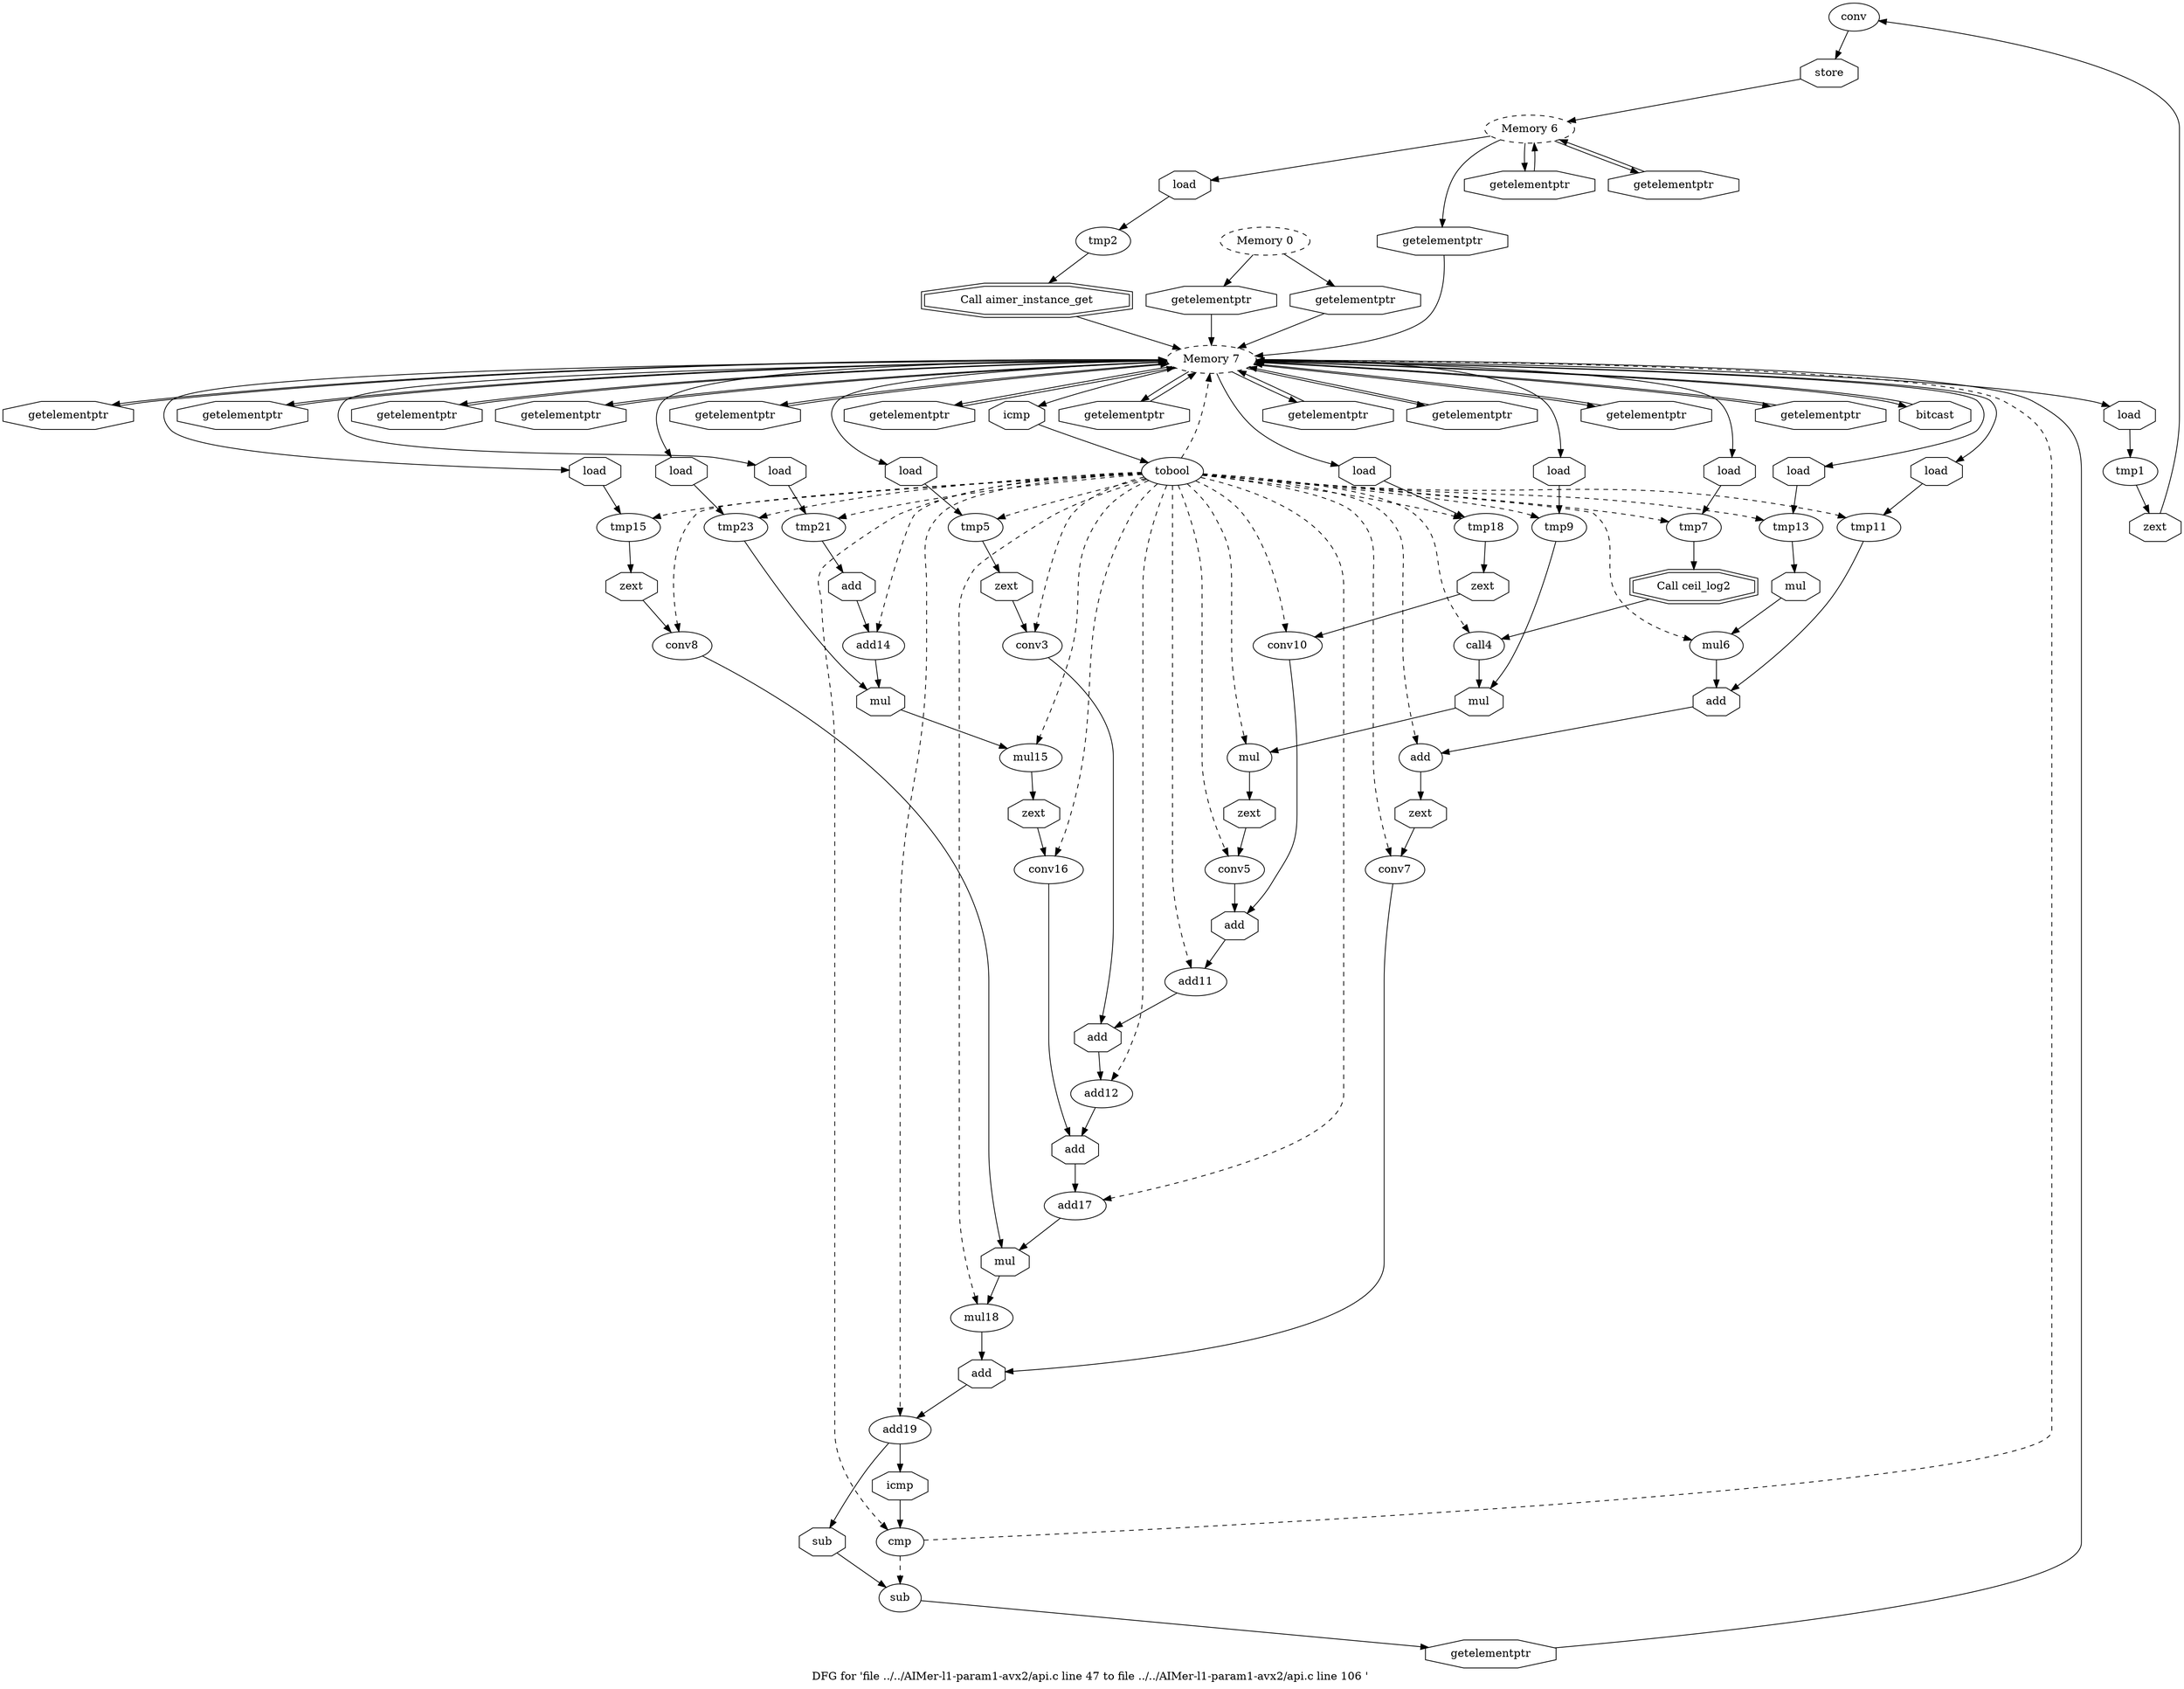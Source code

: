 digraph "DFG for 'file ../../AIMer-l1-param1-avx2/api.c line 47 to file ../../AIMer-l1-param1-avx2/api.c line 106 '  "{
label="DFG for 'file ../../AIMer-l1-param1-avx2/api.c line 47 to file ../../AIMer-l1-param1-avx2/api.c line 106 ' ";
node_665[shape=ellipse,style=solid,label="conv"]
node_668[shape=octagon,style=solid,label="store"]
"node_665"->"node_668"
node_664[shape=octagon,style=solid,label="load"]
node_663[shape=ellipse,style=solid,label="tmp1"]
"node_664"->"node_663"
node_666[shape=octagon,style=solid,label="zext"]
"node_663"->"node_666"
node_662[shape=octagon,style=solid,label="getelementptr"]
node_661[shape=ellipse,style=dashed,label="Memory 7"]
"node_662"->"node_661"
"node_661"->"node_664"
node_678[shape=octagon,style=solid,label="load"]
"node_661"->"node_678"
node_681[shape=octagon,style=solid,label="getelementptr"]
"node_661"->"node_681"
node_683[shape=octagon,style=solid,label="load"]
"node_661"->"node_683"
node_686[shape=octagon,style=solid,label="getelementptr"]
"node_661"->"node_686"
node_674[shape=octagon,style=solid,label="icmp"]
"node_661"->"node_674"
node_675[shape=octagon,style=solid,label="getelementptr"]
"node_661"->"node_675"
node_676[shape=octagon,style=solid,label="getelementptr"]
"node_661"->"node_676"
node_688[shape=octagon,style=solid,label="load"]
"node_661"->"node_688"
node_693[shape=octagon,style=solid,label="getelementptr"]
"node_661"->"node_693"
node_695[shape=octagon,style=solid,label="load"]
"node_661"->"node_695"
node_696[shape=octagon,style=solid,label="getelementptr"]
"node_661"->"node_696"
node_698[shape=octagon,style=solid,label="load"]
"node_661"->"node_698"
node_725[shape=octagon,style=solid,label="getelementptr"]
"node_661"->"node_725"
node_727[shape=octagon,style=solid,label="load"]
"node_661"->"node_727"
node_712[shape=octagon,style=solid,label="load"]
"node_661"->"node_712"
node_719[shape=octagon,style=solid,label="getelementptr"]
"node_661"->"node_719"
node_720[shape=octagon,style=solid,label="getelementptr"]
"node_661"->"node_720"
node_722[shape=octagon,style=solid,label="load"]
"node_661"->"node_722"
node_705[shape=octagon,style=solid,label="getelementptr"]
"node_661"->"node_705"
node_707[shape=octagon,style=solid,label="load"]
"node_661"->"node_707"
node_710[shape=octagon,style=solid,label="getelementptr"]
"node_661"->"node_710"
node_744[shape=octagon,style=solid,label="bitcast"]
"node_661"->"node_744"
node_677[shape=ellipse,style=solid,label="tmp5"]
node_680[shape=octagon,style=solid,label="zext"]
"node_677"->"node_680"
"node_678"->"node_677"
node_679[shape=ellipse,style=solid,label="conv3"]
node_718[shape=octagon,style=solid,label="add"]
"node_679"->"node_718"
"node_680"->"node_679"
"node_681"->"node_661"
node_682[shape=ellipse,style=solid,label="tmp7"]
node_685[shape=doubleoctagon,style=solid,label="Call ceil_log2"]
"node_682"->"node_685"
"node_683"->"node_682"
node_684[shape=ellipse,style=solid,label="call4"]
node_690[shape=octagon,style=solid,label="mul"]
"node_684"->"node_690"
"node_685"->"node_684"
"node_686"->"node_661"
node_687[shape=ellipse,style=solid,label="tmp9"]
"node_687"->"node_690"
node_660[shape=ellipse,style=dashed,label="Memory 6"]
node_667[shape=octagon,style=solid,label="getelementptr"]
"node_660"->"node_667"
node_669[shape=octagon,style=solid,label="getelementptr"]
"node_660"->"node_669"
node_671[shape=octagon,style=solid,label="load"]
"node_660"->"node_671"
node_743[shape=octagon,style=solid,label="getelementptr"]
"node_660"->"node_743"
"node_667"->"node_660"
"node_668"->"node_660"
"node_669"->"node_660"
node_670[shape=ellipse,style=solid,label="tmp2"]
node_672[shape=doubleoctagon,style=solid,label="Call aimer_instance_get"]
"node_670"->"node_672"
"node_671"->"node_670"
"node_672"->"node_661"
node_673[shape=ellipse,style=solid,label="tobool"]
"node_673"->"node_661" [style=dashed]
"node_673"->"node_677" [style=dashed]
"node_673"->"node_679" [style=dashed]
"node_673"->"node_682" [style=dashed]
"node_673"->"node_684" [style=dashed]
"node_673"->"node_687" [style=dashed]
node_689[shape=ellipse,style=solid,label="mul"]
"node_673"->"node_689" [style=dashed]
node_691[shape=ellipse,style=solid,label="conv5"]
"node_673"->"node_691" [style=dashed]
node_694[shape=ellipse,style=solid,label="tmp11"]
"node_673"->"node_694" [style=dashed]
node_697[shape=ellipse,style=solid,label="tmp13"]
"node_673"->"node_697" [style=dashed]
node_726[shape=ellipse,style=solid,label="tmp23"]
"node_673"->"node_726" [style=dashed]
node_728[shape=ellipse,style=solid,label="mul15"]
"node_673"->"node_728" [style=dashed]
node_730[shape=ellipse,style=solid,label="conv16"]
"node_673"->"node_730" [style=dashed]
node_732[shape=ellipse,style=solid,label="add17"]
"node_673"->"node_732" [style=dashed]
node_734[shape=ellipse,style=solid,label="mul18"]
"node_673"->"node_734" [style=dashed]
node_736[shape=ellipse,style=solid,label="add19"]
"node_673"->"node_736" [style=dashed]
node_738[shape=ellipse,style=solid,label="cmp"]
"node_673"->"node_738" [style=dashed]
node_711[shape=ellipse,style=solid,label="tmp18"]
"node_673"->"node_711" [style=dashed]
node_713[shape=ellipse,style=solid,label="conv10"]
"node_673"->"node_713" [style=dashed]
node_715[shape=ellipse,style=solid,label="add11"]
"node_673"->"node_715" [style=dashed]
node_717[shape=ellipse,style=solid,label="add12"]
"node_673"->"node_717" [style=dashed]
node_721[shape=ellipse,style=solid,label="tmp21"]
"node_673"->"node_721" [style=dashed]
node_723[shape=ellipse,style=solid,label="add14"]
"node_673"->"node_723" [style=dashed]
node_699[shape=ellipse,style=solid,label="mul6"]
"node_673"->"node_699" [style=dashed]
node_701[shape=ellipse,style=solid,label="add"]
"node_673"->"node_701" [style=dashed]
node_703[shape=ellipse,style=solid,label="conv7"]
"node_673"->"node_703" [style=dashed]
node_706[shape=ellipse,style=solid,label="tmp15"]
"node_673"->"node_706" [style=dashed]
node_708[shape=ellipse,style=solid,label="conv8"]
"node_673"->"node_708" [style=dashed]
"node_674"->"node_673"
"node_675"->"node_661"
"node_676"->"node_661"
node_659[shape=ellipse,style=dashed,label="Memory 0"]
"node_659"->"node_662"
node_745[shape=octagon,style=solid,label="getelementptr"]
"node_659"->"node_745"
"node_688"->"node_687"
node_692[shape=octagon,style=solid,label="zext"]
"node_689"->"node_692"
"node_690"->"node_689"
node_716[shape=octagon,style=solid,label="add"]
"node_691"->"node_716"
"node_692"->"node_691"
"node_693"->"node_661"
node_702[shape=octagon,style=solid,label="add"]
"node_694"->"node_702"
"node_695"->"node_694"
"node_696"->"node_661"
node_700[shape=octagon,style=solid,label="mul"]
"node_697"->"node_700"
"node_698"->"node_697"
"node_725"->"node_661"
node_729[shape=octagon,style=solid,label="mul"]
"node_726"->"node_729"
"node_727"->"node_726"
node_731[shape=octagon,style=solid,label="zext"]
"node_728"->"node_731"
"node_729"->"node_728"
node_733[shape=octagon,style=solid,label="add"]
"node_730"->"node_733"
"node_731"->"node_730"
node_735[shape=octagon,style=solid,label="mul"]
"node_732"->"node_735"
"node_733"->"node_732"
node_737[shape=octagon,style=solid,label="add"]
"node_734"->"node_737"
"node_735"->"node_734"
node_739[shape=octagon,style=solid,label="icmp"]
"node_736"->"node_739"
node_741[shape=octagon,style=solid,label="sub"]
"node_736"->"node_741"
"node_737"->"node_736"
"node_738"->"node_661" [style=dashed]
node_740[shape=ellipse,style=solid,label="sub"]
"node_738"->"node_740" [style=dashed]
node_714[shape=octagon,style=solid,label="zext"]
"node_711"->"node_714"
"node_712"->"node_711"
"node_713"->"node_716"
"node_714"->"node_713"
"node_715"->"node_718"
"node_716"->"node_715"
"node_717"->"node_733"
"node_718"->"node_717"
"node_719"->"node_661"
"node_720"->"node_661"
node_724[shape=octagon,style=solid,label="add"]
"node_721"->"node_724"
"node_722"->"node_721"
"node_723"->"node_729"
"node_724"->"node_723"
"node_699"->"node_702"
"node_700"->"node_699"
node_704[shape=octagon,style=solid,label="zext"]
"node_701"->"node_704"
"node_702"->"node_701"
"node_703"->"node_737"
"node_704"->"node_703"
"node_705"->"node_661"
node_709[shape=octagon,style=solid,label="zext"]
"node_706"->"node_709"
"node_707"->"node_706"
"node_708"->"node_735"
"node_709"->"node_708"
"node_710"->"node_661"
"node_739"->"node_738"
node_742[shape=octagon,style=solid,label="getelementptr"]
"node_740"->"node_742"
"node_741"->"node_740"
"node_742"->"node_661"
"node_743"->"node_661"
"node_744"->"node_661"
"node_745"->"node_661"
"node_666"->"node_665"
}

